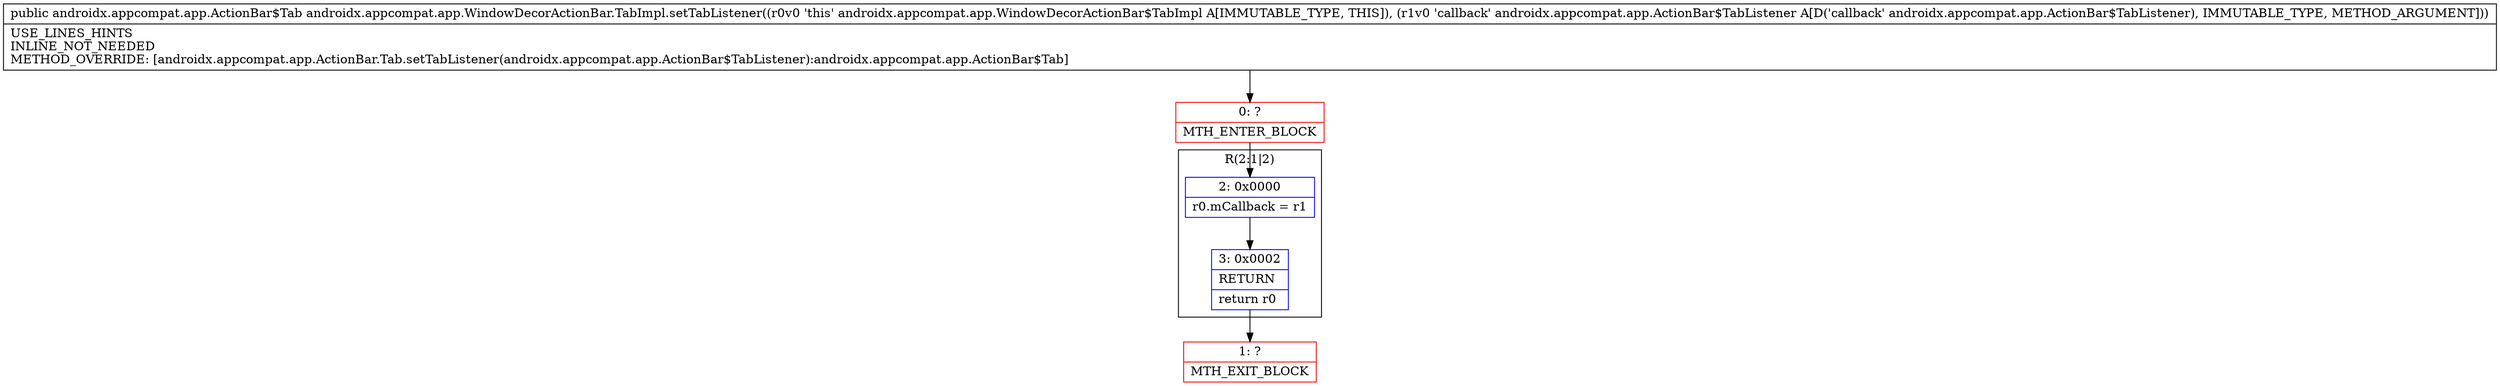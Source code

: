 digraph "CFG forandroidx.appcompat.app.WindowDecorActionBar.TabImpl.setTabListener(Landroidx\/appcompat\/app\/ActionBar$TabListener;)Landroidx\/appcompat\/app\/ActionBar$Tab;" {
subgraph cluster_Region_862879394 {
label = "R(2:1|2)";
node [shape=record,color=blue];
Node_2 [shape=record,label="{2\:\ 0x0000|r0.mCallback = r1\l}"];
Node_3 [shape=record,label="{3\:\ 0x0002|RETURN\l|return r0\l}"];
}
Node_0 [shape=record,color=red,label="{0\:\ ?|MTH_ENTER_BLOCK\l}"];
Node_1 [shape=record,color=red,label="{1\:\ ?|MTH_EXIT_BLOCK\l}"];
MethodNode[shape=record,label="{public androidx.appcompat.app.ActionBar$Tab androidx.appcompat.app.WindowDecorActionBar.TabImpl.setTabListener((r0v0 'this' androidx.appcompat.app.WindowDecorActionBar$TabImpl A[IMMUTABLE_TYPE, THIS]), (r1v0 'callback' androidx.appcompat.app.ActionBar$TabListener A[D('callback' androidx.appcompat.app.ActionBar$TabListener), IMMUTABLE_TYPE, METHOD_ARGUMENT]))  | USE_LINES_HINTS\lINLINE_NOT_NEEDED\lMETHOD_OVERRIDE: [androidx.appcompat.app.ActionBar.Tab.setTabListener(androidx.appcompat.app.ActionBar$TabListener):androidx.appcompat.app.ActionBar$Tab]\l}"];
MethodNode -> Node_0;Node_2 -> Node_3;
Node_3 -> Node_1;
Node_0 -> Node_2;
}

